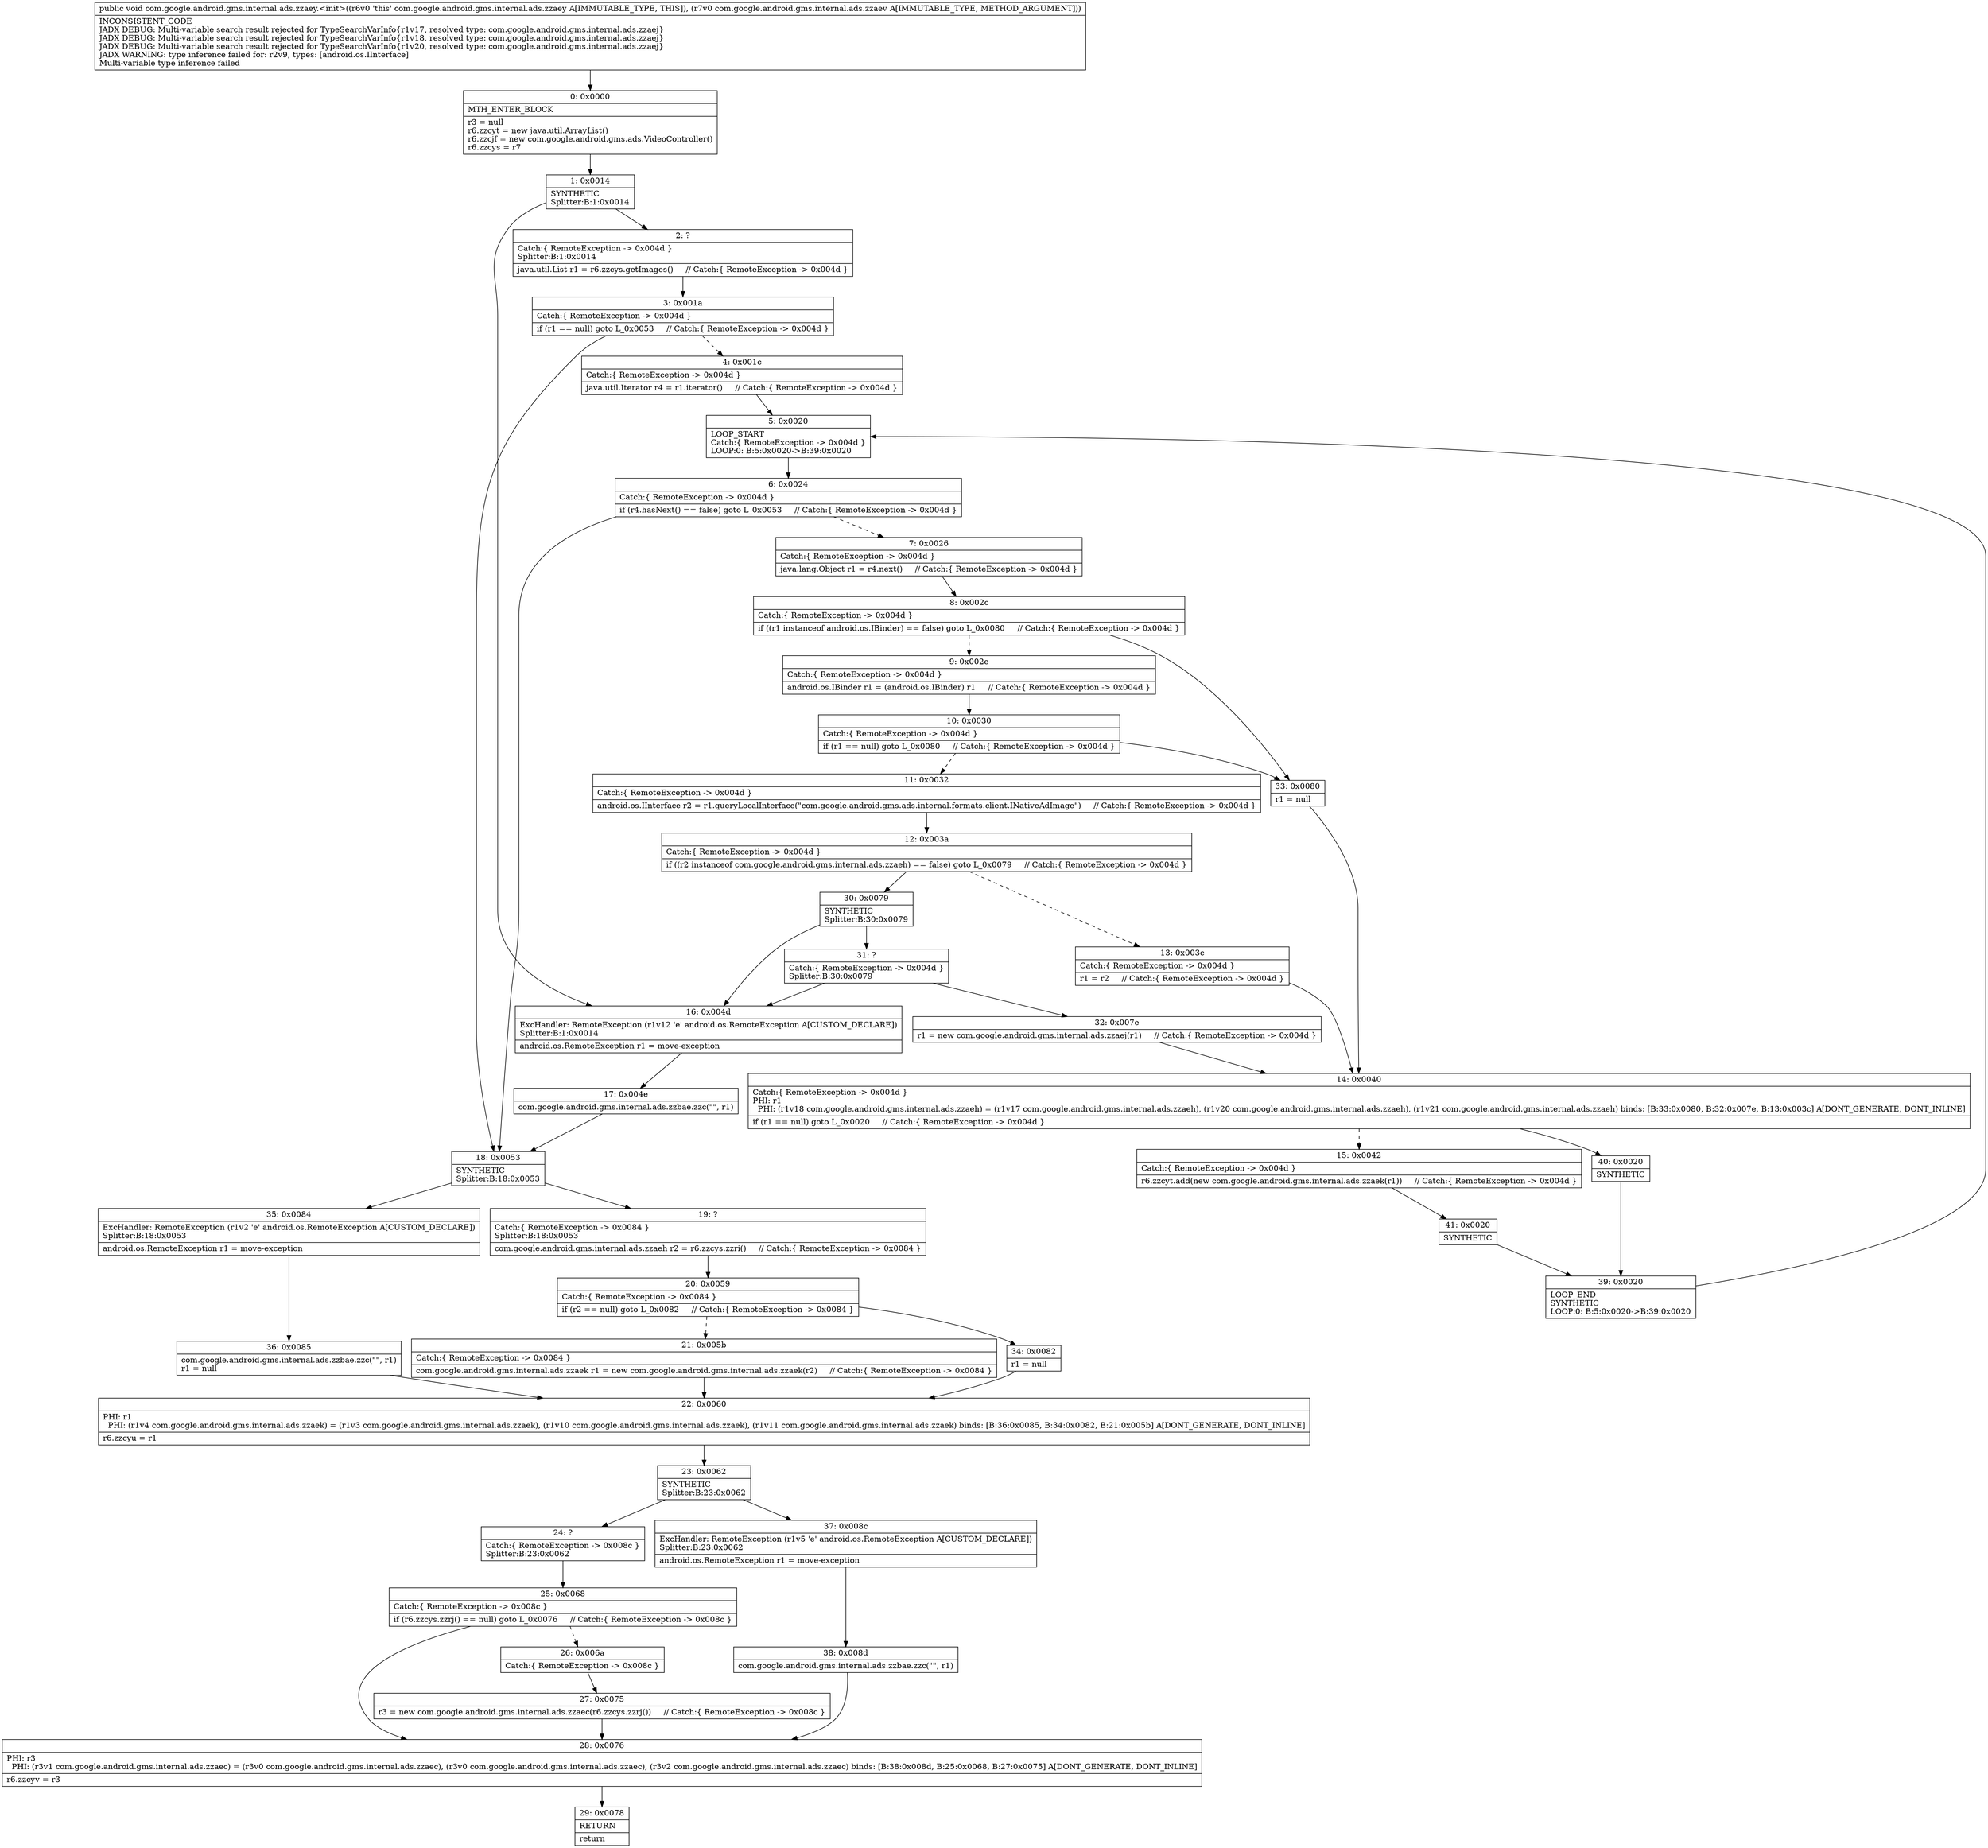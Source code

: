 digraph "CFG forcom.google.android.gms.internal.ads.zzaey.\<init\>(Lcom\/google\/android\/gms\/internal\/ads\/zzaev;)V" {
Node_0 [shape=record,label="{0\:\ 0x0000|MTH_ENTER_BLOCK\l|r3 = null\lr6.zzcyt = new java.util.ArrayList()\lr6.zzcjf = new com.google.android.gms.ads.VideoController()\lr6.zzcys = r7\l}"];
Node_1 [shape=record,label="{1\:\ 0x0014|SYNTHETIC\lSplitter:B:1:0x0014\l}"];
Node_2 [shape=record,label="{2\:\ ?|Catch:\{ RemoteException \-\> 0x004d \}\lSplitter:B:1:0x0014\l|java.util.List r1 = r6.zzcys.getImages()     \/\/ Catch:\{ RemoteException \-\> 0x004d \}\l}"];
Node_3 [shape=record,label="{3\:\ 0x001a|Catch:\{ RemoteException \-\> 0x004d \}\l|if (r1 == null) goto L_0x0053     \/\/ Catch:\{ RemoteException \-\> 0x004d \}\l}"];
Node_4 [shape=record,label="{4\:\ 0x001c|Catch:\{ RemoteException \-\> 0x004d \}\l|java.util.Iterator r4 = r1.iterator()     \/\/ Catch:\{ RemoteException \-\> 0x004d \}\l}"];
Node_5 [shape=record,label="{5\:\ 0x0020|LOOP_START\lCatch:\{ RemoteException \-\> 0x004d \}\lLOOP:0: B:5:0x0020\-\>B:39:0x0020\l}"];
Node_6 [shape=record,label="{6\:\ 0x0024|Catch:\{ RemoteException \-\> 0x004d \}\l|if (r4.hasNext() == false) goto L_0x0053     \/\/ Catch:\{ RemoteException \-\> 0x004d \}\l}"];
Node_7 [shape=record,label="{7\:\ 0x0026|Catch:\{ RemoteException \-\> 0x004d \}\l|java.lang.Object r1 = r4.next()     \/\/ Catch:\{ RemoteException \-\> 0x004d \}\l}"];
Node_8 [shape=record,label="{8\:\ 0x002c|Catch:\{ RemoteException \-\> 0x004d \}\l|if ((r1 instanceof android.os.IBinder) == false) goto L_0x0080     \/\/ Catch:\{ RemoteException \-\> 0x004d \}\l}"];
Node_9 [shape=record,label="{9\:\ 0x002e|Catch:\{ RemoteException \-\> 0x004d \}\l|android.os.IBinder r1 = (android.os.IBinder) r1     \/\/ Catch:\{ RemoteException \-\> 0x004d \}\l}"];
Node_10 [shape=record,label="{10\:\ 0x0030|Catch:\{ RemoteException \-\> 0x004d \}\l|if (r1 == null) goto L_0x0080     \/\/ Catch:\{ RemoteException \-\> 0x004d \}\l}"];
Node_11 [shape=record,label="{11\:\ 0x0032|Catch:\{ RemoteException \-\> 0x004d \}\l|android.os.IInterface r2 = r1.queryLocalInterface(\"com.google.android.gms.ads.internal.formats.client.INativeAdImage\")     \/\/ Catch:\{ RemoteException \-\> 0x004d \}\l}"];
Node_12 [shape=record,label="{12\:\ 0x003a|Catch:\{ RemoteException \-\> 0x004d \}\l|if ((r2 instanceof com.google.android.gms.internal.ads.zzaeh) == false) goto L_0x0079     \/\/ Catch:\{ RemoteException \-\> 0x004d \}\l}"];
Node_13 [shape=record,label="{13\:\ 0x003c|Catch:\{ RemoteException \-\> 0x004d \}\l|r1 = r2     \/\/ Catch:\{ RemoteException \-\> 0x004d \}\l}"];
Node_14 [shape=record,label="{14\:\ 0x0040|Catch:\{ RemoteException \-\> 0x004d \}\lPHI: r1 \l  PHI: (r1v18 com.google.android.gms.internal.ads.zzaeh) = (r1v17 com.google.android.gms.internal.ads.zzaeh), (r1v20 com.google.android.gms.internal.ads.zzaeh), (r1v21 com.google.android.gms.internal.ads.zzaeh) binds: [B:33:0x0080, B:32:0x007e, B:13:0x003c] A[DONT_GENERATE, DONT_INLINE]\l|if (r1 == null) goto L_0x0020     \/\/ Catch:\{ RemoteException \-\> 0x004d \}\l}"];
Node_15 [shape=record,label="{15\:\ 0x0042|Catch:\{ RemoteException \-\> 0x004d \}\l|r6.zzcyt.add(new com.google.android.gms.internal.ads.zzaek(r1))     \/\/ Catch:\{ RemoteException \-\> 0x004d \}\l}"];
Node_16 [shape=record,label="{16\:\ 0x004d|ExcHandler: RemoteException (r1v12 'e' android.os.RemoteException A[CUSTOM_DECLARE])\lSplitter:B:1:0x0014\l|android.os.RemoteException r1 = move\-exception\l}"];
Node_17 [shape=record,label="{17\:\ 0x004e|com.google.android.gms.internal.ads.zzbae.zzc(\"\", r1)\l}"];
Node_18 [shape=record,label="{18\:\ 0x0053|SYNTHETIC\lSplitter:B:18:0x0053\l}"];
Node_19 [shape=record,label="{19\:\ ?|Catch:\{ RemoteException \-\> 0x0084 \}\lSplitter:B:18:0x0053\l|com.google.android.gms.internal.ads.zzaeh r2 = r6.zzcys.zzri()     \/\/ Catch:\{ RemoteException \-\> 0x0084 \}\l}"];
Node_20 [shape=record,label="{20\:\ 0x0059|Catch:\{ RemoteException \-\> 0x0084 \}\l|if (r2 == null) goto L_0x0082     \/\/ Catch:\{ RemoteException \-\> 0x0084 \}\l}"];
Node_21 [shape=record,label="{21\:\ 0x005b|Catch:\{ RemoteException \-\> 0x0084 \}\l|com.google.android.gms.internal.ads.zzaek r1 = new com.google.android.gms.internal.ads.zzaek(r2)     \/\/ Catch:\{ RemoteException \-\> 0x0084 \}\l}"];
Node_22 [shape=record,label="{22\:\ 0x0060|PHI: r1 \l  PHI: (r1v4 com.google.android.gms.internal.ads.zzaek) = (r1v3 com.google.android.gms.internal.ads.zzaek), (r1v10 com.google.android.gms.internal.ads.zzaek), (r1v11 com.google.android.gms.internal.ads.zzaek) binds: [B:36:0x0085, B:34:0x0082, B:21:0x005b] A[DONT_GENERATE, DONT_INLINE]\l|r6.zzcyu = r1\l}"];
Node_23 [shape=record,label="{23\:\ 0x0062|SYNTHETIC\lSplitter:B:23:0x0062\l}"];
Node_24 [shape=record,label="{24\:\ ?|Catch:\{ RemoteException \-\> 0x008c \}\lSplitter:B:23:0x0062\l}"];
Node_25 [shape=record,label="{25\:\ 0x0068|Catch:\{ RemoteException \-\> 0x008c \}\l|if (r6.zzcys.zzrj() == null) goto L_0x0076     \/\/ Catch:\{ RemoteException \-\> 0x008c \}\l}"];
Node_26 [shape=record,label="{26\:\ 0x006a|Catch:\{ RemoteException \-\> 0x008c \}\l}"];
Node_27 [shape=record,label="{27\:\ 0x0075|r3 = new com.google.android.gms.internal.ads.zzaec(r6.zzcys.zzrj())     \/\/ Catch:\{ RemoteException \-\> 0x008c \}\l}"];
Node_28 [shape=record,label="{28\:\ 0x0076|PHI: r3 \l  PHI: (r3v1 com.google.android.gms.internal.ads.zzaec) = (r3v0 com.google.android.gms.internal.ads.zzaec), (r3v0 com.google.android.gms.internal.ads.zzaec), (r3v2 com.google.android.gms.internal.ads.zzaec) binds: [B:38:0x008d, B:25:0x0068, B:27:0x0075] A[DONT_GENERATE, DONT_INLINE]\l|r6.zzcyv = r3\l}"];
Node_29 [shape=record,label="{29\:\ 0x0078|RETURN\l|return\l}"];
Node_30 [shape=record,label="{30\:\ 0x0079|SYNTHETIC\lSplitter:B:30:0x0079\l}"];
Node_31 [shape=record,label="{31\:\ ?|Catch:\{ RemoteException \-\> 0x004d \}\lSplitter:B:30:0x0079\l}"];
Node_32 [shape=record,label="{32\:\ 0x007e|r1 = new com.google.android.gms.internal.ads.zzaej(r1)     \/\/ Catch:\{ RemoteException \-\> 0x004d \}\l}"];
Node_33 [shape=record,label="{33\:\ 0x0080|r1 = null\l}"];
Node_34 [shape=record,label="{34\:\ 0x0082|r1 = null\l}"];
Node_35 [shape=record,label="{35\:\ 0x0084|ExcHandler: RemoteException (r1v2 'e' android.os.RemoteException A[CUSTOM_DECLARE])\lSplitter:B:18:0x0053\l|android.os.RemoteException r1 = move\-exception\l}"];
Node_36 [shape=record,label="{36\:\ 0x0085|com.google.android.gms.internal.ads.zzbae.zzc(\"\", r1)\lr1 = null\l}"];
Node_37 [shape=record,label="{37\:\ 0x008c|ExcHandler: RemoteException (r1v5 'e' android.os.RemoteException A[CUSTOM_DECLARE])\lSplitter:B:23:0x0062\l|android.os.RemoteException r1 = move\-exception\l}"];
Node_38 [shape=record,label="{38\:\ 0x008d|com.google.android.gms.internal.ads.zzbae.zzc(\"\", r1)\l}"];
Node_39 [shape=record,label="{39\:\ 0x0020|LOOP_END\lSYNTHETIC\lLOOP:0: B:5:0x0020\-\>B:39:0x0020\l}"];
Node_40 [shape=record,label="{40\:\ 0x0020|SYNTHETIC\l}"];
Node_41 [shape=record,label="{41\:\ 0x0020|SYNTHETIC\l}"];
MethodNode[shape=record,label="{public void com.google.android.gms.internal.ads.zzaey.\<init\>((r6v0 'this' com.google.android.gms.internal.ads.zzaey A[IMMUTABLE_TYPE, THIS]), (r7v0 com.google.android.gms.internal.ads.zzaev A[IMMUTABLE_TYPE, METHOD_ARGUMENT]))  | INCONSISTENT_CODE\lJADX DEBUG: Multi\-variable search result rejected for TypeSearchVarInfo\{r1v17, resolved type: com.google.android.gms.internal.ads.zzaej\}\lJADX DEBUG: Multi\-variable search result rejected for TypeSearchVarInfo\{r1v18, resolved type: com.google.android.gms.internal.ads.zzaej\}\lJADX DEBUG: Multi\-variable search result rejected for TypeSearchVarInfo\{r1v20, resolved type: com.google.android.gms.internal.ads.zzaej\}\lJADX WARNING: type inference failed for: r2v9, types: [android.os.IInterface]\lMulti\-variable type inference failed\l}"];
MethodNode -> Node_0;
Node_0 -> Node_1;
Node_1 -> Node_2;
Node_1 -> Node_16;
Node_2 -> Node_3;
Node_3 -> Node_4[style=dashed];
Node_3 -> Node_18;
Node_4 -> Node_5;
Node_5 -> Node_6;
Node_6 -> Node_7[style=dashed];
Node_6 -> Node_18;
Node_7 -> Node_8;
Node_8 -> Node_9[style=dashed];
Node_8 -> Node_33;
Node_9 -> Node_10;
Node_10 -> Node_11[style=dashed];
Node_10 -> Node_33;
Node_11 -> Node_12;
Node_12 -> Node_13[style=dashed];
Node_12 -> Node_30;
Node_13 -> Node_14;
Node_14 -> Node_15[style=dashed];
Node_14 -> Node_40;
Node_15 -> Node_41;
Node_16 -> Node_17;
Node_17 -> Node_18;
Node_18 -> Node_19;
Node_18 -> Node_35;
Node_19 -> Node_20;
Node_20 -> Node_21[style=dashed];
Node_20 -> Node_34;
Node_21 -> Node_22;
Node_22 -> Node_23;
Node_23 -> Node_24;
Node_23 -> Node_37;
Node_24 -> Node_25;
Node_25 -> Node_26[style=dashed];
Node_25 -> Node_28;
Node_26 -> Node_27;
Node_27 -> Node_28;
Node_28 -> Node_29;
Node_30 -> Node_31;
Node_30 -> Node_16;
Node_31 -> Node_32;
Node_31 -> Node_16;
Node_32 -> Node_14;
Node_33 -> Node_14;
Node_34 -> Node_22;
Node_35 -> Node_36;
Node_36 -> Node_22;
Node_37 -> Node_38;
Node_38 -> Node_28;
Node_39 -> Node_5;
Node_40 -> Node_39;
Node_41 -> Node_39;
}

